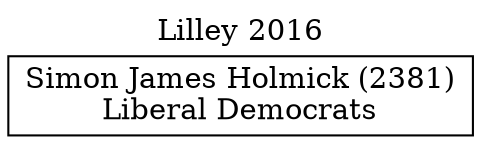 // House preference flow
digraph "Simon James Holmick (2381)_Lilley_2016" {
	graph [label="Lilley 2016" labelloc=t mclimit=10]
	node [shape=box]
	"Simon James Holmick (2381)" [label="Simon James Holmick (2381)
Liberal Democrats"]
}
